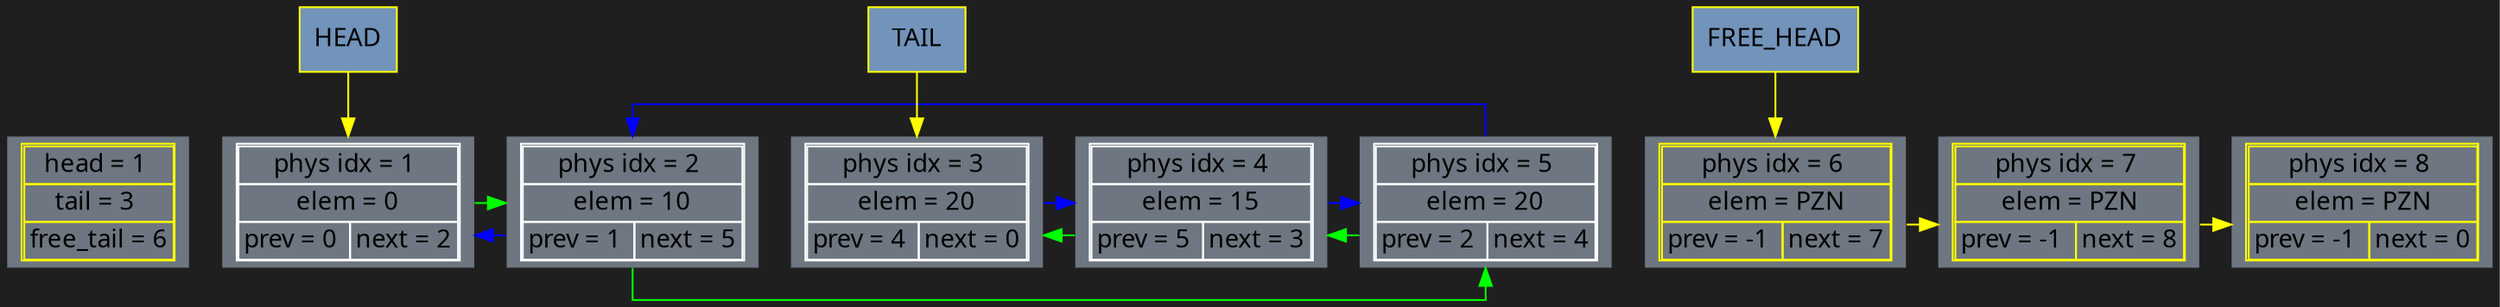 digraph List{
    graph [bgcolor="#1f1f1f", splines=ortho];
    node[color=white, fontcolor="#000000", fontsize=14, fontname="verdana"];

    elem_0 [shape="plaintext", style="filled", fillcolor="#6e7681", color=yellow, label=< <table cellspacing="0">
        <tr><td>head = 1 </td></tr>
        <tr><td>tail = 3 </td></tr>
        <tr><td>free_tail = 6</td></tr>
        </table>>];

    elem_1 [shape="plaintext", style="filled", fillcolor="#6e7681", label=<<table cellspacing="0">
        <tr><td colspan="2">phys idx = 1 </td></tr>
        <tr><td colspan="2">elem = 0</td></tr>
        <tr><td>prev = 0 </td><td>next = 2</td></tr></table>>];

    elem_2 [shape="plaintext", style="filled", fillcolor="#6e7681", label=<<table cellspacing="0">
        <tr><td colspan="2">phys idx = 2 </td></tr>
        <tr><td colspan="2">elem = 10</td></tr>
        <tr><td>prev = 1 </td><td>next = 5</td></tr></table>>];

    elem_3 [shape="plaintext", style="filled", fillcolor="#6e7681", label=<<table cellspacing="0">
        <tr><td colspan="2">phys idx = 3 </td></tr>
        <tr><td colspan="2">elem = 20</td></tr>
        <tr><td>prev = 4 </td><td>next = 0</td></tr></table>>];

    elem_4 [shape="plaintext", style="filled", fillcolor="#6e7681", label=<<table cellspacing="0">
        <tr><td colspan="2">phys idx = 4 </td></tr>
        <tr><td colspan="2">elem = 15</td></tr>
        <tr><td>prev = 5 </td><td>next = 3</td></tr></table>>];

    elem_5 [shape="plaintext", style="filled", fillcolor="#6e7681", label=<<table cellspacing="0">
        <tr><td colspan="2">phys idx = 5 </td></tr>
        <tr><td colspan="2">elem = 20</td></tr>
        <tr><td>prev = 2 </td><td>next = 4</td></tr></table>>];

    elem_6 [shape="plaintext", style="filled", fillcolor="#6e7681", label=<<table cellspacing="0">
        <tr><td colspan="2">phys idx = 6 </td></tr>
        <tr><td colspan="2">elem = PZN</td></tr>
        <tr><td>prev = -1 </td><td>next = 7</td></tr></table>>, color=yellow];

    elem_7 [shape="plaintext", style="filled", fillcolor="#6e7681", label=<<table cellspacing="0">
        <tr><td colspan="2">phys idx = 7 </td></tr>
        <tr><td colspan="2">elem = PZN</td></tr>
        <tr><td>prev = -1 </td><td>next = 8</td></tr></table>>, color=yellow];

    elem_8 [shape="plaintext", style="filled", fillcolor="#6e7681", label=<<table cellspacing="0">
        <tr><td colspan="2">phys idx = 8 </td></tr>
        <tr><td colspan="2">elem = PZN</td></tr>
        <tr><td>prev = -1 </td><td>next = 0</td></tr></table>>, color=yellow];

    {rank=same; elem_0 elem_1 elem_2 elem_3 elem_4 elem_5 elem_6 elem_7 elem_8};
    elem_0->elem_1->elem_2->elem_3->elem_4->elem_5->elem_6->elem_7->elem_8[style=invis];

    elem_1->elem_2 [color=green, weight=0];
    elem_2->elem_5 [color=green, weight=0];
    elem_2->elem_1 [color=blue, weight=0];
    elem_5->elem_4 [color=green, weight=0];
    elem_5->elem_2 [color=blue, weight=0];
    elem_4->elem_3 [color=green, weight=0];
    elem_4->elem_5 [color=blue, weight=0];
    elem_3->elem_4 [color=blue, weight=0];
    elem_6->elem_7 [color=yellow, weight=0];
    elem_7->elem_8 [color=yellow, weight=0];
    
    head [shape=rect, label="HEAD", color=yellow, fillcolor="#7293ba",style=filled];
    tail [shape=rect, label="TAIL", color=yellow, fillcolor="#7293ba",style=filled];
    free_head [shape=rect, label="FREE_HEAD",color=yellow, fillcolor="#7293ba", style=filled];
    head->elem_1 [color=yellow];
    tail->elem_3 [color=yellow];
    free_head->elem_6 [color=yellow];
}
